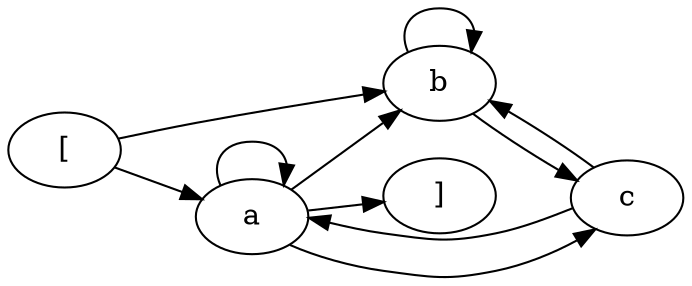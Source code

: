 digraph G {
rankdir = LR
label = "";
esg0_vertex0 -> esg0_vertex1;
esg0_vertex0 -> esg0_vertex2;
esg0_vertex1 -> esg0_vertex4;
esg0_vertex1 -> esg0_vertex1;
esg0_vertex2 -> esg0_vertex2;
esg0_vertex1 -> esg0_vertex2;
esg0_vertex2 -> esg0_vertex3;
esg0_vertex1 -> esg0_vertex3;
esg0_vertex3 -> esg0_vertex1;
esg0_vertex3 -> esg0_vertex2;
esg0_vertex0 [label = "["]
esg0_vertex1 [label = "a"]
esg0_vertex2 [label = "b"]
esg0_vertex4 [label = "]"]
esg0_vertex3 [label = "c"]
}
